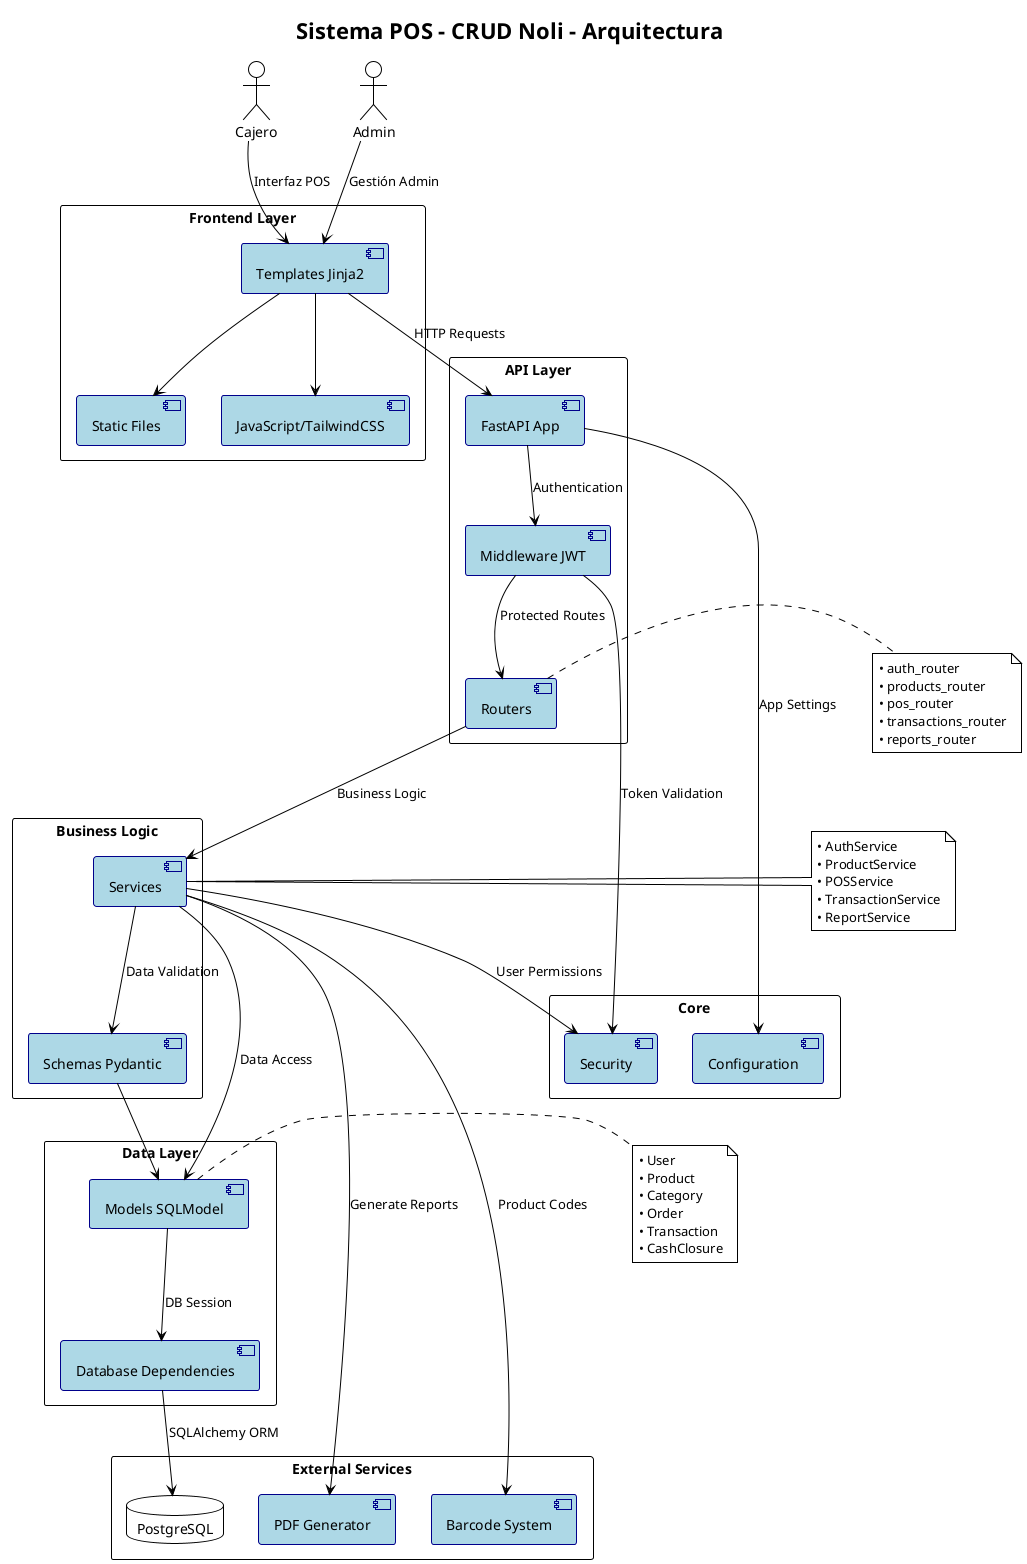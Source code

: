 @startuml
!theme plain
title Sistema POS - CRUD Noli - Arquitectura

skinparam packageStyle rectangle
skinparam component {
    BackgroundColor LightBlue
    BorderColor DarkBlue
}

' Frontend Layer
package "Frontend Layer" {
    [Templates Jinja2] as templates
    [Static Files] as static
    [JavaScript/TailwindCSS] as js
}

' API Layer
package "API Layer" {
    [FastAPI App] as fastapi
    [Routers] as routers
    [Middleware JWT] as jwt
}

' Business Logic Layer
package "Business Logic" {
    [Services] as services
    [Schemas Pydantic] as schemas
}

' Data Layer
package "Data Layer" {
    [Models SQLModel] as models
    [Database Dependencies] as db_deps
}

' External Services
package "External Services" {
    database "PostgreSQL" as postgres
    [PDF Generator] as pdf
    [Barcode System] as barcode
}

' Core Infrastructure
package "Core" {
    [Configuration] as config
    [Security] as security
}

' User interactions
actor "Cajero" as cashier
actor "Admin" as admin

' Frontend connections
cashier --> templates : "Interfaz POS"
admin --> templates : "Gestión Admin"
templates --> static
templates --> js

' API connections
templates --> fastapi : "HTTP Requests"
fastapi --> jwt : "Authentication"
jwt --> routers : "Protected Routes"
routers --> services : "Business Logic"

' Business logic connections
services --> schemas : "Data Validation"
services --> models : "Data Access"
schemas --> models

' Data connections
models --> db_deps : "DB Session"
db_deps --> postgres : "SQLAlchemy ORM"

' External services
services --> pdf : "Generate Reports"
services --> barcode : "Product Codes"

' Core connections
fastapi --> config : "App Settings"
jwt --> security : "Token Validation"
services --> security : "User Permissions"

' Main modules detail
note right of routers
  • auth_router
  • products_router  
  • pos_router
  • transactions_router
  • reports_router
end note

note right of services
  • AuthService
  • ProductService
  • POSService
  • TransactionService
  • ReportService
end note

note right of models
  • User
  • Product
  • Category
  • Order
  • Transaction
  • CashClosure
end note

@enduml@startuml
!theme plain
title Sistema POS - CRUD Noli - Arquitectura

skinparam packageStyle rectangle
skinparam component {
    BackgroundColor LightBlue
    BorderColor DarkBlue
}

' Frontend Layer
package "Frontend Layer" {
    [Templates Jinja2] as templates
    [Static Files] as static
    [JavaScript/TailwindCSS] as js
}

' API Layer
package "API Layer" {
    [FastAPI App] as fastapi
    [Routers] as routers
    [Middleware JWT] as jwt
}

' Business Logic Layer
package "Business Logic" {
    [Services] as services
    [Schemas Pydantic] as schemas
}

' Data Layer
package "Data Layer" {
    [Models SQLModel] as models
    [Database Dependencies] as db_deps
}

' External Services
package "External Services" {
    database "PostgreSQL" as postgres
    [PDF Generator] as pdf
    [Barcode System] as barcode
}

' Core Infrastructure
package "Core" {
    [Configuration] as config
    [Security] as security
}

' User interactions
actor "Cajero" as cashier
actor "Admin" as admin

' Frontend connections
cashier --> templates : "Interfaz POS"
admin --> templates : "Gestión Admin"
templates --> static
templates --> js

' API connections
templates --> fastapi : "HTTP Requests"
fastapi --> jwt : "Authentication"
jwt --> routers : "Protected Routes"
routers --> services : "Business Logic"

' Business logic connections
services --> schemas : "Data Validation"
services --> models : "Data Access"
schemas --> models

' Data connections
models --> db_deps : "DB Session"
db_deps --> postgres : "SQLAlchemy ORM"

' External services
services --> pdf : "Generate Reports"
services --> barcode : "Product Codes"

' Core connections
fastapi --> config : "App Settings"
jwt --> security : "Token Validation"
services --> security : "User Permissions"

' Main modules detail
note right of routers
  • auth_router
  • products_router  
  • pos_router
  • transactions_router
  • reports_router
end note

note right of services
  • AuthService
  • ProductService
  • POSService
  • TransactionService
  • ReportService
end note

note right of models
  • User
  • Product
  • Category
  • Order
  • Transaction
  • CashClosure
end note

@enduml
